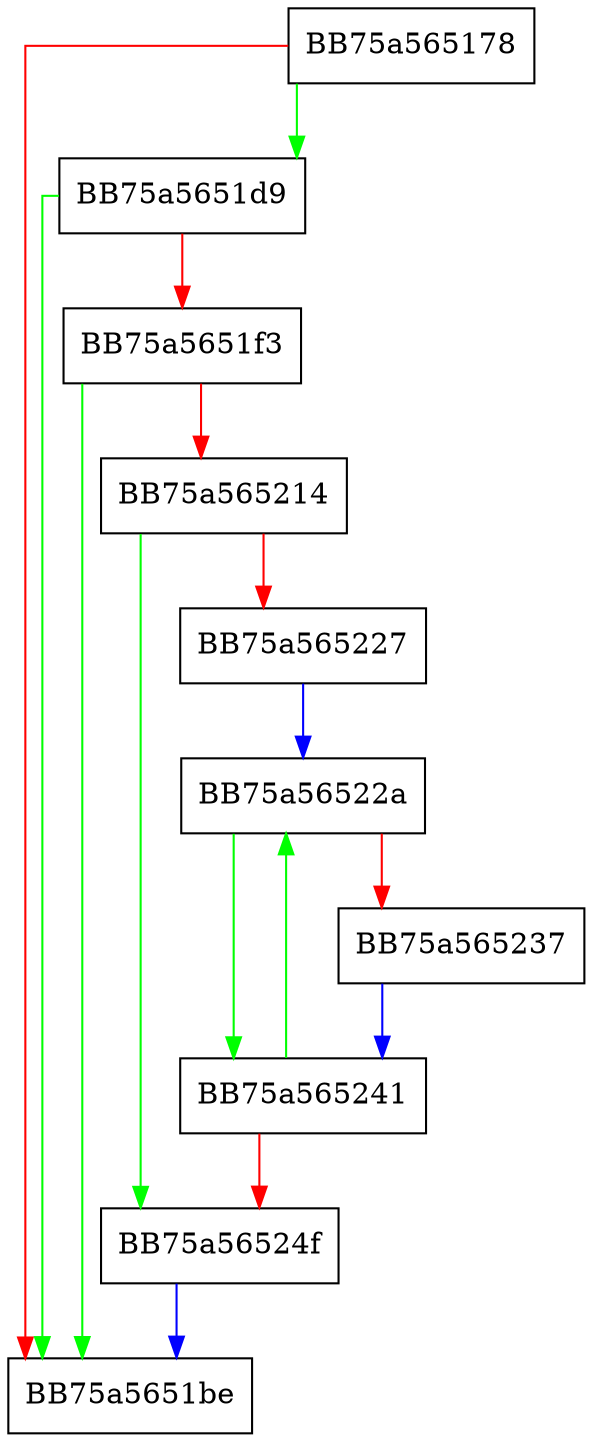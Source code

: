 digraph codeDeferredSeek {
  node [shape="box"];
  graph [splines=ortho];
  BB75a565178 -> BB75a5651d9 [color="green"];
  BB75a565178 -> BB75a5651be [color="red"];
  BB75a5651d9 -> BB75a5651be [color="green"];
  BB75a5651d9 -> BB75a5651f3 [color="red"];
  BB75a5651f3 -> BB75a5651be [color="green"];
  BB75a5651f3 -> BB75a565214 [color="red"];
  BB75a565214 -> BB75a56524f [color="green"];
  BB75a565214 -> BB75a565227 [color="red"];
  BB75a565227 -> BB75a56522a [color="blue"];
  BB75a56522a -> BB75a565241 [color="green"];
  BB75a56522a -> BB75a565237 [color="red"];
  BB75a565237 -> BB75a565241 [color="blue"];
  BB75a565241 -> BB75a56522a [color="green"];
  BB75a565241 -> BB75a56524f [color="red"];
  BB75a56524f -> BB75a5651be [color="blue"];
}